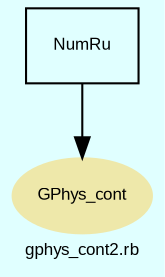 digraph TopLevel {
    compound = true
    bgcolor = lightcyan1
    fontname = Arial
    fontsize = 8
    label = "gphys_cont2.rb"
    node [
        fontname = Arial,
        fontsize = 8,
        color = black
    ]

    GPhys_cont [
        fontcolor = black,
        URL = "classes/GPhys_cont.html",
        shape = ellipse,
        color = palegoldenrod,
        style = filled,
        label = "GPhys_cont"
    ]

    NumRu [
        URL = "classes/NumRu.html",
        shape = box,
        label = "NumRu"
    ]

    NumRu -> GPhys_cont [

    ]

}

